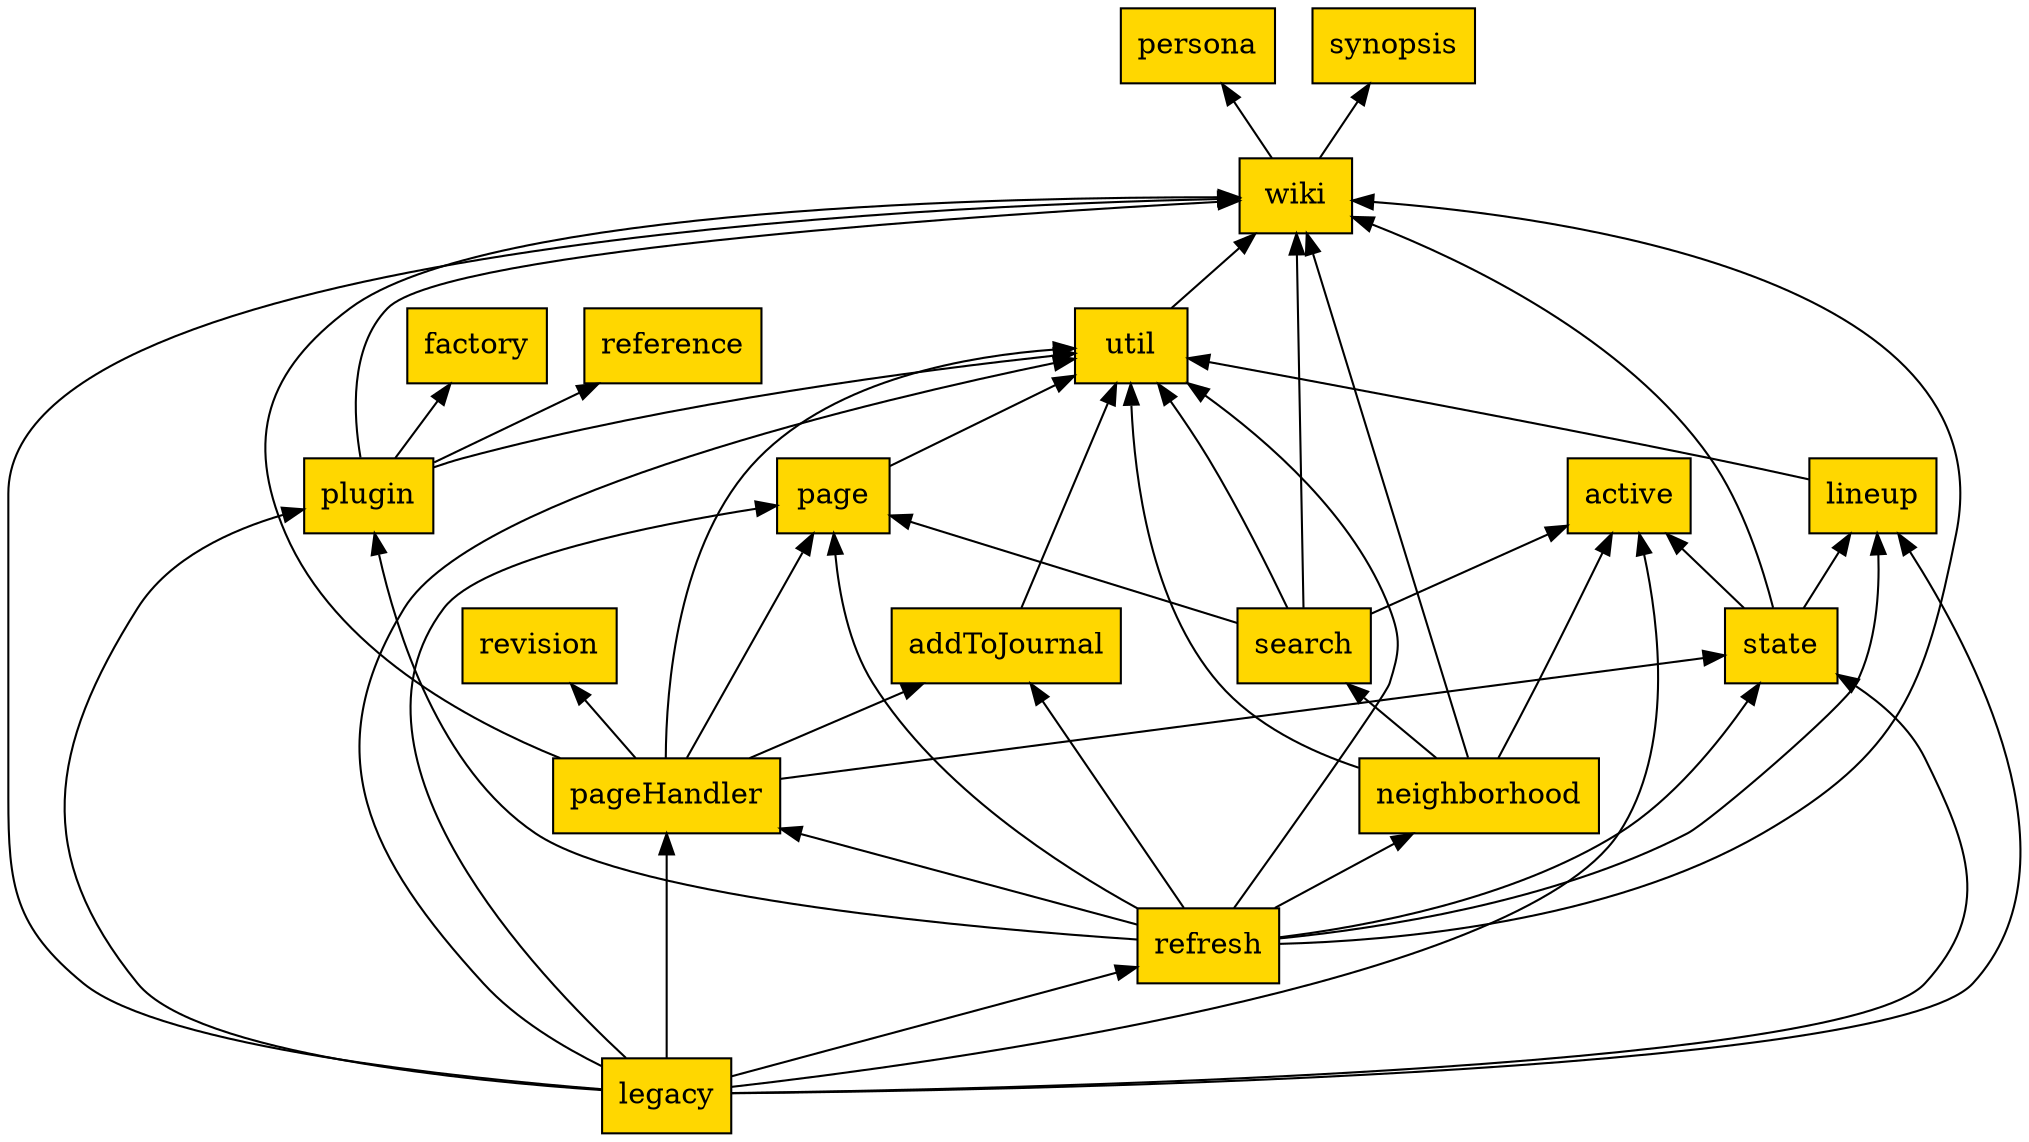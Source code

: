 digraph { node [style=filled shape=box];

active [fillcolor=gold];

addToJournal [fillcolor=gold];
util -> addToJournal [dir=back];

factory [fillcolor=gold];

legacy [fillcolor=gold];
wiki -> legacy [dir=back];
util -> legacy [dir=back];
pageHandler -> legacy [dir=back];
plugin -> legacy [dir=back];
state -> legacy [dir=back];
active -> legacy [dir=back];
refresh -> legacy [dir=back];
page -> legacy [dir=back];
lineup -> legacy [dir=back];

lineup [fillcolor=gold];
util -> lineup [dir=back];

neighborhood [fillcolor=gold];
wiki -> neighborhood [dir=back];
active -> neighborhood [dir=back];
util -> neighborhood [dir=back];
search -> neighborhood [dir=back];

page [fillcolor=gold];
util -> page [dir=back];

pageHandler [fillcolor=gold];
wiki -> pageHandler [dir=back];
util -> pageHandler [dir=back];
state -> pageHandler [dir=back];
revision -> pageHandler [dir=back];
addToJournal -> pageHandler [dir=back];
page -> pageHandler [dir=back];

persona [fillcolor=gold];

plugin [fillcolor=gold];
util -> plugin [dir=back];
wiki -> plugin [dir=back];
reference -> plugin [dir=back];
factory -> plugin [dir=back];

reference [fillcolor=gold];

refresh [fillcolor=gold];
util -> refresh [dir=back];
pageHandler -> refresh [dir=back];
page -> refresh [dir=back];
plugin -> refresh [dir=back];
state -> refresh [dir=back];
neighborhood -> refresh [dir=back];
addToJournal -> refresh [dir=back];
wiki -> refresh [dir=back];
lineup -> refresh [dir=back];

revision [fillcolor=gold];

search [fillcolor=gold];
wiki -> search [dir=back];
util -> search [dir=back];
active -> search [dir=back];
page -> search [dir=back];

state [fillcolor=gold];
wiki -> state [dir=back];
active -> state [dir=back];
lineup -> state [dir=back];

synopsis [fillcolor=gold];

util [fillcolor=gold];
wiki -> util [dir=back];

wiki [fillcolor=gold];
synopsis -> wiki [dir=back];
persona -> wiki [dir=back];
}
